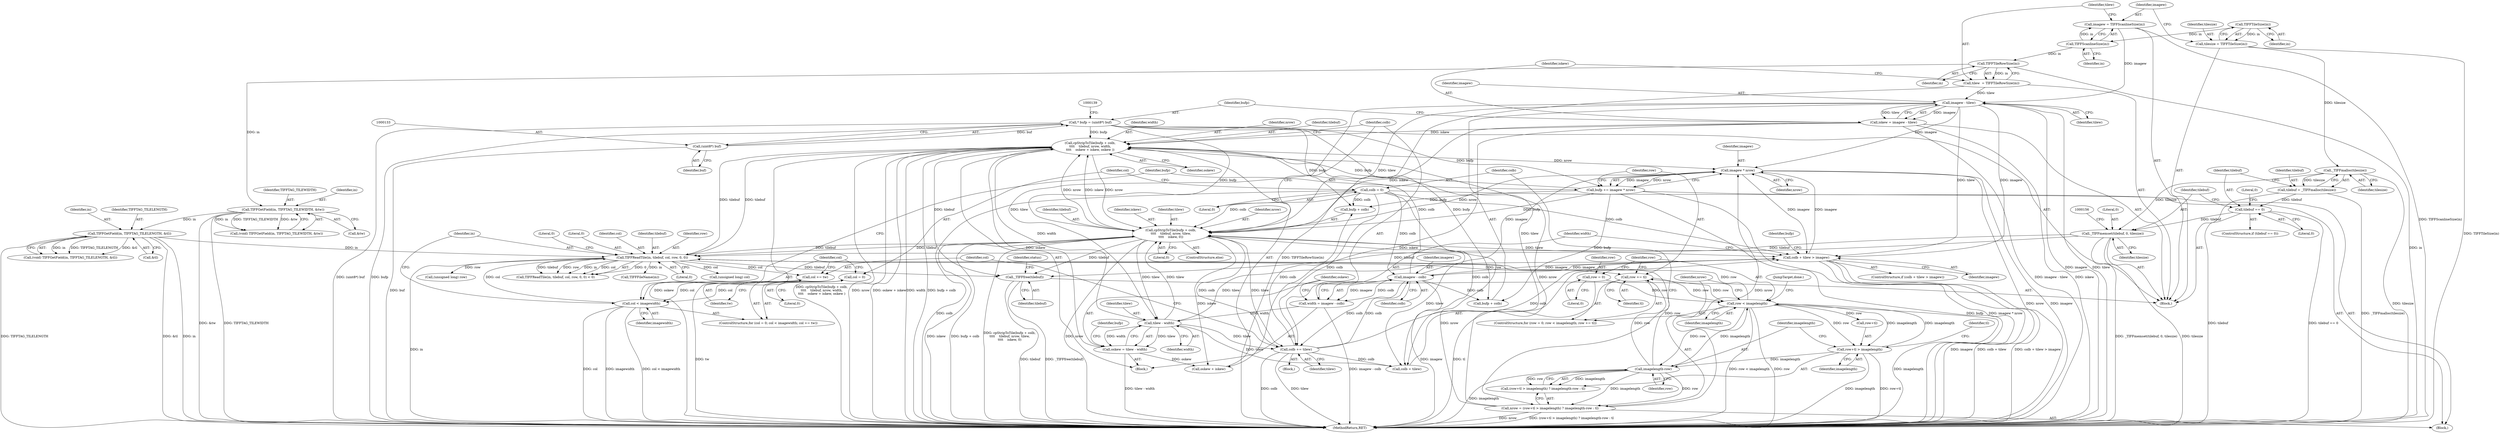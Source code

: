 digraph "1_libtiff_5ad9d8016fbb60109302d558f7edb2cb2a3bb8e3@API" {
"1000286" [label="(Call,_TIFFfree(tilebuf))"];
"1000256" [label="(Call,cpStripToTile(bufp + colb,\n\t\t\t\t    tilebuf, nrow, width,\n\t\t\t\t    oskew + iskew, oskew ))"];
"1000280" [label="(Call,bufp += imagew * nrow)"];
"1000282" [label="(Call,imagew * nrow)"];
"1000247" [label="(Call,imagew - colb)"];
"1000238" [label="(Call,colb + tilew > imagew)"];
"1000194" [label="(Call,colb = 0)"];
"1000277" [label="(Call,colb += tilew)"];
"1000253" [label="(Call,tilew - width)"];
"1000126" [label="(Call,imagew - tilew)"];
"1000114" [label="(Call,imagew = TIFFScanlineSize(in))"];
"1000116" [label="(Call,TIFFScanlineSize(in))"];
"1000110" [label="(Call,TIFFTileSize(in))"];
"1000119" [label="(Call,tilew  = TIFFTileRowSize(in))"];
"1000121" [label="(Call,TIFFTileRowSize(in))"];
"1000268" [label="(Call,cpStripToTile(bufp + colb,\n\t\t\t\t    tilebuf, nrow, tilew,\n\t\t\t\t    iskew, 0))"];
"1000130" [label="(Call,* bufp = (uint8*) buf)"];
"1000132" [label="(Call,(uint8*) buf)"];
"1000212" [label="(Call,TIFFReadTile(in, tilebuf, col, row, 0, 0))"];
"1000164" [label="(Call,TIFFGetField(in, TIFFTAG_TILELENGTH, &tl))"];
"1000157" [label="(Call,TIFFGetField(in, TIFFTAG_TILEWIDTH, &tw))"];
"1000151" [label="(Call,_TIFFmemset(tilebuf, 0, tilesize))"];
"1000146" [label="(Call,tilebuf == 0)"];
"1000141" [label="(Call,tilebuf = _TIFFmalloc(tilesize))"];
"1000143" [label="(Call,_TIFFmalloc(tilesize))"];
"1000108" [label="(Call,tilesize = TIFFTileSize(in))"];
"1000202" [label="(Call,col < imagewidth)"];
"1000199" [label="(Call,col = 0)"];
"1000205" [label="(Call,col += tw)"];
"1000189" [label="(Call,imagelength-row)"];
"1000184" [label="(Call,row+tl > imagelength)"];
"1000173" [label="(Call,row < imagelength)"];
"1000170" [label="(Call,row = 0)"];
"1000176" [label="(Call,row += tl)"];
"1000181" [label="(Call,nrow = (row+tl > imagelength) ? imagelength-row : tl)"];
"1000124" [label="(Call,iskew = imagew - tilew)"];
"1000245" [label="(Call,width = imagew - colb)"];
"1000251" [label="(Call,oskew = tilew - width)"];
"1000219" [label="(Literal,0)"];
"1000263" [label="(Call,oskew + iskew)"];
"1000274" [label="(Identifier,tilew)"];
"1000150" [label="(Literal,0)"];
"1000249" [label="(Identifier,colb)"];
"1000116" [label="(Call,TIFFScanlineSize(in))"];
"1000245" [label="(Call,width = imagew - colb)"];
"1000272" [label="(Identifier,tilebuf)"];
"1000191" [label="(Identifier,row)"];
"1000257" [label="(Call,bufp + colb)"];
"1000213" [label="(Identifier,in)"];
"1000280" [label="(Call,bufp += imagew * nrow)"];
"1000176" [label="(Call,row += tl)"];
"1000199" [label="(Call,col = 0)"];
"1000266" [label="(Identifier,oskew)"];
"1000179" [label="(Block,)"];
"1000192" [label="(Identifier,tl)"];
"1000125" [label="(Identifier,iskew)"];
"1000165" [label="(Identifier,in)"];
"1000143" [label="(Call,_TIFFmalloc(tilesize))"];
"1000275" [label="(Identifier,iskew)"];
"1000281" [label="(Identifier,bufp)"];
"1000154" [label="(Identifier,tilesize)"];
"1000254" [label="(Identifier,tilew)"];
"1000196" [label="(Literal,0)"];
"1000134" [label="(Identifier,buf)"];
"1000282" [label="(Call,imagew * nrow)"];
"1000239" [label="(Call,colb + tilew)"];
"1000230" [label="(Call,(unsigned long) row)"];
"1000270" [label="(Identifier,bufp)"];
"1000278" [label="(Identifier,colb)"];
"1000172" [label="(Literal,0)"];
"1000147" [label="(Identifier,tilebuf)"];
"1000183" [label="(Call,(row+tl > imagelength) ? imagelength-row : tl)"];
"1000212" [label="(Call,TIFFReadTile(in, tilebuf, col, row, 0, 0))"];
"1000185" [label="(Call,row+tl)"];
"1000166" [label="(Identifier,TIFFTAG_TILELENGTH)"];
"1000261" [label="(Identifier,nrow)"];
"1000243" [label="(Block,)"];
"1000142" [label="(Identifier,tilebuf)"];
"1000127" [label="(Identifier,imagew)"];
"1000132" [label="(Call,(uint8*) buf)"];
"1000177" [label="(Identifier,row)"];
"1000277" [label="(Call,colb += tilew)"];
"1000286" [label="(Call,_TIFFfree(tilebuf))"];
"1000211" [label="(Call,TIFFReadTile(in, tilebuf, col, row, 0, 0) < 0)"];
"1000148" [label="(Literal,0)"];
"1000203" [label="(Identifier,col)"];
"1000170" [label="(Call,row = 0)"];
"1000283" [label="(Identifier,imagew)"];
"1000167" [label="(Call,&tl)"];
"1000290" [label="(MethodReturn,RET)"];
"1000205" [label="(Call,col += tw)"];
"1000131" [label="(Identifier,bufp)"];
"1000174" [label="(Identifier,row)"];
"1000260" [label="(Identifier,tilebuf)"];
"1000164" [label="(Call,TIFFGetField(in, TIFFTAG_TILELENGTH, &tl))"];
"1000184" [label="(Call,row+tl > imagelength)"];
"1000190" [label="(Identifier,imagelength)"];
"1000182" [label="(Identifier,nrow)"];
"1000141" [label="(Call,tilebuf = _TIFFmalloc(tilesize))"];
"1000284" [label="(Identifier,nrow)"];
"1000151" [label="(Call,_TIFFmemset(tilebuf, 0, tilesize))"];
"1000287" [label="(Identifier,tilebuf)"];
"1000126" [label="(Call,imagew - tilew)"];
"1000207" [label="(Identifier,tw)"];
"1000237" [label="(ControlStructure,if (colb + tilew > imagew))"];
"1000267" [label="(ControlStructure,else)"];
"1000117" [label="(Identifier,in)"];
"1000251" [label="(Call,oskew = tilew - width)"];
"1000160" [label="(Call,&tw)"];
"1000268" [label="(Call,cpStripToTile(bufp + colb,\n\t\t\t\t    tilebuf, nrow, tilew,\n\t\t\t\t    iskew, 0))"];
"1000119" [label="(Call,tilew  = TIFFTileRowSize(in))"];
"1000217" [label="(Literal,0)"];
"1000157" [label="(Call,TIFFGetField(in, TIFFTAG_TILEWIDTH, &tw))"];
"1000224" [label="(Call,TIFFFileName(in))"];
"1000128" [label="(Identifier,tilew)"];
"1000158" [label="(Identifier,in)"];
"1000111" [label="(Identifier,in)"];
"1000215" [label="(Identifier,col)"];
"1000115" [label="(Identifier,imagew)"];
"1000201" [label="(Literal,0)"];
"1000279" [label="(Identifier,tilew)"];
"1000122" [label="(Identifier,in)"];
"1000130" [label="(Call,* bufp = (uint8*) buf)"];
"1000169" [label="(ControlStructure,for (row = 0; row < imagelength; row += tl))"];
"1000189" [label="(Call,imagelength-row)"];
"1000247" [label="(Call,imagew - colb)"];
"1000256" [label="(Call,cpStripToTile(bufp + colb,\n\t\t\t\t    tilebuf, nrow, width,\n\t\t\t\t    oskew + iskew, oskew ))"];
"1000109" [label="(Identifier,tilesize)"];
"1000188" [label="(Identifier,imagelength)"];
"1000181" [label="(Call,nrow = (row+tl > imagelength) ? imagelength-row : tl)"];
"1000200" [label="(Identifier,col)"];
"1000206" [label="(Identifier,col)"];
"1000159" [label="(Identifier,TIFFTAG_TILEWIDTH)"];
"1000121" [label="(Call,TIFFTileRowSize(in))"];
"1000110" [label="(Call,TIFFTileSize(in))"];
"1000195" [label="(Identifier,colb)"];
"1000153" [label="(Literal,0)"];
"1000218" [label="(Literal,0)"];
"1000253" [label="(Call,tilew - width)"];
"1000120" [label="(Identifier,tilew)"];
"1000144" [label="(Identifier,tilesize)"];
"1000124" [label="(Call,iskew = imagew - tilew)"];
"1000202" [label="(Call,col < imagewidth)"];
"1000248" [label="(Identifier,imagew)"];
"1000246" [label="(Identifier,width)"];
"1000198" [label="(ControlStructure,for (col = 0; col < imagewidth; col += tw))"];
"1000269" [label="(Call,bufp + colb)"];
"1000273" [label="(Identifier,nrow)"];
"1000146" [label="(Call,tilebuf == 0)"];
"1000175" [label="(Identifier,imagelength)"];
"1000162" [label="(Call,(void) TIFFGetField(in, TIFFTAG_TILELENGTH, &tl))"];
"1000155" [label="(Call,(void) TIFFGetField(in, TIFFTAG_TILEWIDTH, &tw))"];
"1000194" [label="(Call,colb = 0)"];
"1000108" [label="(Call,tilesize = TIFFTileSize(in))"];
"1000204" [label="(Identifier,imagewidth)"];
"1000214" [label="(Identifier,tilebuf)"];
"1000216" [label="(Identifier,row)"];
"1000242" [label="(Identifier,imagew)"];
"1000262" [label="(Identifier,width)"];
"1000258" [label="(Identifier,bufp)"];
"1000102" [label="(Block,)"];
"1000289" [label="(Identifier,status)"];
"1000178" [label="(Identifier,tl)"];
"1000173" [label="(Call,row < imagelength)"];
"1000208" [label="(Block,)"];
"1000114" [label="(Call,imagew = TIFFScanlineSize(in))"];
"1000238" [label="(Call,colb + tilew > imagew)"];
"1000227" [label="(Call,(unsigned long) col)"];
"1000145" [label="(ControlStructure,if (tilebuf == 0))"];
"1000285" [label="(JumpTarget,done:)"];
"1000152" [label="(Identifier,tilebuf)"];
"1000252" [label="(Identifier,oskew)"];
"1000276" [label="(Literal,0)"];
"1000171" [label="(Identifier,row)"];
"1000255" [label="(Identifier,width)"];
"1000286" -> "1000102"  [label="AST: "];
"1000286" -> "1000287"  [label="CFG: "];
"1000287" -> "1000286"  [label="AST: "];
"1000289" -> "1000286"  [label="CFG: "];
"1000286" -> "1000290"  [label="DDG: _TIFFfree(tilebuf)"];
"1000286" -> "1000290"  [label="DDG: tilebuf"];
"1000256" -> "1000286"  [label="DDG: tilebuf"];
"1000212" -> "1000286"  [label="DDG: tilebuf"];
"1000151" -> "1000286"  [label="DDG: tilebuf"];
"1000268" -> "1000286"  [label="DDG: tilebuf"];
"1000256" -> "1000243"  [label="AST: "];
"1000256" -> "1000266"  [label="CFG: "];
"1000257" -> "1000256"  [label="AST: "];
"1000260" -> "1000256"  [label="AST: "];
"1000261" -> "1000256"  [label="AST: "];
"1000262" -> "1000256"  [label="AST: "];
"1000263" -> "1000256"  [label="AST: "];
"1000266" -> "1000256"  [label="AST: "];
"1000278" -> "1000256"  [label="CFG: "];
"1000256" -> "1000290"  [label="DDG: oskew + iskew"];
"1000256" -> "1000290"  [label="DDG: oskew"];
"1000256" -> "1000290"  [label="DDG: width"];
"1000256" -> "1000290"  [label="DDG: bufp + colb"];
"1000256" -> "1000290"  [label="DDG: nrow"];
"1000256" -> "1000290"  [label="DDG: cpStripToTile(bufp + colb,\n\t\t\t\t    tilebuf, nrow, width,\n\t\t\t\t    oskew + iskew, oskew )"];
"1000256" -> "1000212"  [label="DDG: tilebuf"];
"1000280" -> "1000256"  [label="DDG: bufp"];
"1000130" -> "1000256"  [label="DDG: bufp"];
"1000247" -> "1000256"  [label="DDG: colb"];
"1000212" -> "1000256"  [label="DDG: tilebuf"];
"1000181" -> "1000256"  [label="DDG: nrow"];
"1000268" -> "1000256"  [label="DDG: nrow"];
"1000268" -> "1000256"  [label="DDG: iskew"];
"1000253" -> "1000256"  [label="DDG: width"];
"1000251" -> "1000256"  [label="DDG: oskew"];
"1000124" -> "1000256"  [label="DDG: iskew"];
"1000256" -> "1000268"  [label="DDG: nrow"];
"1000256" -> "1000282"  [label="DDG: nrow"];
"1000280" -> "1000179"  [label="AST: "];
"1000280" -> "1000282"  [label="CFG: "];
"1000281" -> "1000280"  [label="AST: "];
"1000282" -> "1000280"  [label="AST: "];
"1000177" -> "1000280"  [label="CFG: "];
"1000280" -> "1000290"  [label="DDG: imagew * nrow"];
"1000280" -> "1000290"  [label="DDG: bufp"];
"1000280" -> "1000257"  [label="DDG: bufp"];
"1000280" -> "1000268"  [label="DDG: bufp"];
"1000280" -> "1000269"  [label="DDG: bufp"];
"1000282" -> "1000280"  [label="DDG: imagew"];
"1000282" -> "1000280"  [label="DDG: nrow"];
"1000130" -> "1000280"  [label="DDG: bufp"];
"1000282" -> "1000284"  [label="CFG: "];
"1000283" -> "1000282"  [label="AST: "];
"1000284" -> "1000282"  [label="AST: "];
"1000282" -> "1000290"  [label="DDG: nrow"];
"1000282" -> "1000290"  [label="DDG: imagew"];
"1000282" -> "1000238"  [label="DDG: imagew"];
"1000247" -> "1000282"  [label="DDG: imagew"];
"1000126" -> "1000282"  [label="DDG: imagew"];
"1000238" -> "1000282"  [label="DDG: imagew"];
"1000181" -> "1000282"  [label="DDG: nrow"];
"1000268" -> "1000282"  [label="DDG: nrow"];
"1000247" -> "1000245"  [label="AST: "];
"1000247" -> "1000249"  [label="CFG: "];
"1000248" -> "1000247"  [label="AST: "];
"1000249" -> "1000247"  [label="AST: "];
"1000245" -> "1000247"  [label="CFG: "];
"1000247" -> "1000290"  [label="DDG: imagew"];
"1000247" -> "1000238"  [label="DDG: imagew"];
"1000247" -> "1000245"  [label="DDG: imagew"];
"1000247" -> "1000245"  [label="DDG: colb"];
"1000238" -> "1000247"  [label="DDG: imagew"];
"1000194" -> "1000247"  [label="DDG: colb"];
"1000277" -> "1000247"  [label="DDG: colb"];
"1000247" -> "1000257"  [label="DDG: colb"];
"1000247" -> "1000277"  [label="DDG: colb"];
"1000238" -> "1000237"  [label="AST: "];
"1000238" -> "1000242"  [label="CFG: "];
"1000239" -> "1000238"  [label="AST: "];
"1000242" -> "1000238"  [label="AST: "];
"1000246" -> "1000238"  [label="CFG: "];
"1000270" -> "1000238"  [label="CFG: "];
"1000238" -> "1000290"  [label="DDG: colb + tilew"];
"1000238" -> "1000290"  [label="DDG: colb + tilew > imagew"];
"1000238" -> "1000290"  [label="DDG: imagew"];
"1000194" -> "1000238"  [label="DDG: colb"];
"1000277" -> "1000238"  [label="DDG: colb"];
"1000126" -> "1000238"  [label="DDG: tilew"];
"1000126" -> "1000238"  [label="DDG: imagew"];
"1000253" -> "1000238"  [label="DDG: tilew"];
"1000268" -> "1000238"  [label="DDG: tilew"];
"1000194" -> "1000179"  [label="AST: "];
"1000194" -> "1000196"  [label="CFG: "];
"1000195" -> "1000194"  [label="AST: "];
"1000196" -> "1000194"  [label="AST: "];
"1000200" -> "1000194"  [label="CFG: "];
"1000194" -> "1000290"  [label="DDG: colb"];
"1000194" -> "1000239"  [label="DDG: colb"];
"1000194" -> "1000268"  [label="DDG: colb"];
"1000194" -> "1000269"  [label="DDG: colb"];
"1000194" -> "1000277"  [label="DDG: colb"];
"1000277" -> "1000208"  [label="AST: "];
"1000277" -> "1000279"  [label="CFG: "];
"1000278" -> "1000277"  [label="AST: "];
"1000279" -> "1000277"  [label="AST: "];
"1000206" -> "1000277"  [label="CFG: "];
"1000277" -> "1000290"  [label="DDG: colb"];
"1000277" -> "1000290"  [label="DDG: tilew"];
"1000277" -> "1000239"  [label="DDG: colb"];
"1000277" -> "1000268"  [label="DDG: colb"];
"1000277" -> "1000269"  [label="DDG: colb"];
"1000253" -> "1000277"  [label="DDG: tilew"];
"1000268" -> "1000277"  [label="DDG: tilew"];
"1000253" -> "1000251"  [label="AST: "];
"1000253" -> "1000255"  [label="CFG: "];
"1000254" -> "1000253"  [label="AST: "];
"1000255" -> "1000253"  [label="AST: "];
"1000251" -> "1000253"  [label="CFG: "];
"1000253" -> "1000239"  [label="DDG: tilew"];
"1000253" -> "1000251"  [label="DDG: tilew"];
"1000253" -> "1000251"  [label="DDG: width"];
"1000126" -> "1000253"  [label="DDG: tilew"];
"1000268" -> "1000253"  [label="DDG: tilew"];
"1000245" -> "1000253"  [label="DDG: width"];
"1000253" -> "1000268"  [label="DDG: tilew"];
"1000126" -> "1000124"  [label="AST: "];
"1000126" -> "1000128"  [label="CFG: "];
"1000127" -> "1000126"  [label="AST: "];
"1000128" -> "1000126"  [label="AST: "];
"1000124" -> "1000126"  [label="CFG: "];
"1000126" -> "1000290"  [label="DDG: imagew"];
"1000126" -> "1000290"  [label="DDG: tilew"];
"1000126" -> "1000124"  [label="DDG: imagew"];
"1000126" -> "1000124"  [label="DDG: tilew"];
"1000114" -> "1000126"  [label="DDG: imagew"];
"1000119" -> "1000126"  [label="DDG: tilew"];
"1000126" -> "1000239"  [label="DDG: tilew"];
"1000126" -> "1000268"  [label="DDG: tilew"];
"1000114" -> "1000102"  [label="AST: "];
"1000114" -> "1000116"  [label="CFG: "];
"1000115" -> "1000114"  [label="AST: "];
"1000116" -> "1000114"  [label="AST: "];
"1000120" -> "1000114"  [label="CFG: "];
"1000114" -> "1000290"  [label="DDG: TIFFScanlineSize(in)"];
"1000116" -> "1000114"  [label="DDG: in"];
"1000116" -> "1000117"  [label="CFG: "];
"1000117" -> "1000116"  [label="AST: "];
"1000110" -> "1000116"  [label="DDG: in"];
"1000116" -> "1000121"  [label="DDG: in"];
"1000110" -> "1000108"  [label="AST: "];
"1000110" -> "1000111"  [label="CFG: "];
"1000111" -> "1000110"  [label="AST: "];
"1000108" -> "1000110"  [label="CFG: "];
"1000110" -> "1000108"  [label="DDG: in"];
"1000119" -> "1000102"  [label="AST: "];
"1000119" -> "1000121"  [label="CFG: "];
"1000120" -> "1000119"  [label="AST: "];
"1000121" -> "1000119"  [label="AST: "];
"1000125" -> "1000119"  [label="CFG: "];
"1000119" -> "1000290"  [label="DDG: TIFFTileRowSize(in)"];
"1000121" -> "1000119"  [label="DDG: in"];
"1000121" -> "1000122"  [label="CFG: "];
"1000122" -> "1000121"  [label="AST: "];
"1000121" -> "1000290"  [label="DDG: in"];
"1000121" -> "1000157"  [label="DDG: in"];
"1000268" -> "1000267"  [label="AST: "];
"1000268" -> "1000276"  [label="CFG: "];
"1000269" -> "1000268"  [label="AST: "];
"1000272" -> "1000268"  [label="AST: "];
"1000273" -> "1000268"  [label="AST: "];
"1000274" -> "1000268"  [label="AST: "];
"1000275" -> "1000268"  [label="AST: "];
"1000276" -> "1000268"  [label="AST: "];
"1000278" -> "1000268"  [label="CFG: "];
"1000268" -> "1000290"  [label="DDG: iskew"];
"1000268" -> "1000290"  [label="DDG: bufp + colb"];
"1000268" -> "1000290"  [label="DDG: cpStripToTile(bufp + colb,\n\t\t\t\t    tilebuf, nrow, tilew,\n\t\t\t\t    iskew, 0)"];
"1000268" -> "1000290"  [label="DDG: nrow"];
"1000268" -> "1000212"  [label="DDG: tilebuf"];
"1000268" -> "1000239"  [label="DDG: tilew"];
"1000268" -> "1000263"  [label="DDG: iskew"];
"1000130" -> "1000268"  [label="DDG: bufp"];
"1000212" -> "1000268"  [label="DDG: tilebuf"];
"1000181" -> "1000268"  [label="DDG: nrow"];
"1000124" -> "1000268"  [label="DDG: iskew"];
"1000130" -> "1000102"  [label="AST: "];
"1000130" -> "1000132"  [label="CFG: "];
"1000131" -> "1000130"  [label="AST: "];
"1000132" -> "1000130"  [label="AST: "];
"1000139" -> "1000130"  [label="CFG: "];
"1000130" -> "1000290"  [label="DDG: (uint8*) buf"];
"1000130" -> "1000290"  [label="DDG: bufp"];
"1000132" -> "1000130"  [label="DDG: buf"];
"1000130" -> "1000257"  [label="DDG: bufp"];
"1000130" -> "1000269"  [label="DDG: bufp"];
"1000132" -> "1000134"  [label="CFG: "];
"1000133" -> "1000132"  [label="AST: "];
"1000134" -> "1000132"  [label="AST: "];
"1000132" -> "1000290"  [label="DDG: buf"];
"1000212" -> "1000211"  [label="AST: "];
"1000212" -> "1000218"  [label="CFG: "];
"1000213" -> "1000212"  [label="AST: "];
"1000214" -> "1000212"  [label="AST: "];
"1000215" -> "1000212"  [label="AST: "];
"1000216" -> "1000212"  [label="AST: "];
"1000217" -> "1000212"  [label="AST: "];
"1000218" -> "1000212"  [label="AST: "];
"1000219" -> "1000212"  [label="CFG: "];
"1000212" -> "1000290"  [label="DDG: in"];
"1000212" -> "1000176"  [label="DDG: row"];
"1000212" -> "1000205"  [label="DDG: col"];
"1000212" -> "1000211"  [label="DDG: 0"];
"1000212" -> "1000211"  [label="DDG: tilebuf"];
"1000212" -> "1000211"  [label="DDG: row"];
"1000212" -> "1000211"  [label="DDG: in"];
"1000212" -> "1000211"  [label="DDG: col"];
"1000164" -> "1000212"  [label="DDG: in"];
"1000151" -> "1000212"  [label="DDG: tilebuf"];
"1000202" -> "1000212"  [label="DDG: col"];
"1000189" -> "1000212"  [label="DDG: row"];
"1000173" -> "1000212"  [label="DDG: row"];
"1000212" -> "1000224"  [label="DDG: in"];
"1000212" -> "1000227"  [label="DDG: col"];
"1000212" -> "1000230"  [label="DDG: row"];
"1000164" -> "1000162"  [label="AST: "];
"1000164" -> "1000167"  [label="CFG: "];
"1000165" -> "1000164"  [label="AST: "];
"1000166" -> "1000164"  [label="AST: "];
"1000167" -> "1000164"  [label="AST: "];
"1000162" -> "1000164"  [label="CFG: "];
"1000164" -> "1000290"  [label="DDG: TIFFTAG_TILELENGTH"];
"1000164" -> "1000290"  [label="DDG: &tl"];
"1000164" -> "1000290"  [label="DDG: in"];
"1000164" -> "1000162"  [label="DDG: in"];
"1000164" -> "1000162"  [label="DDG: TIFFTAG_TILELENGTH"];
"1000164" -> "1000162"  [label="DDG: &tl"];
"1000157" -> "1000164"  [label="DDG: in"];
"1000157" -> "1000155"  [label="AST: "];
"1000157" -> "1000160"  [label="CFG: "];
"1000158" -> "1000157"  [label="AST: "];
"1000159" -> "1000157"  [label="AST: "];
"1000160" -> "1000157"  [label="AST: "];
"1000155" -> "1000157"  [label="CFG: "];
"1000157" -> "1000290"  [label="DDG: TIFFTAG_TILEWIDTH"];
"1000157" -> "1000290"  [label="DDG: &tw"];
"1000157" -> "1000155"  [label="DDG: in"];
"1000157" -> "1000155"  [label="DDG: TIFFTAG_TILEWIDTH"];
"1000157" -> "1000155"  [label="DDG: &tw"];
"1000151" -> "1000102"  [label="AST: "];
"1000151" -> "1000154"  [label="CFG: "];
"1000152" -> "1000151"  [label="AST: "];
"1000153" -> "1000151"  [label="AST: "];
"1000154" -> "1000151"  [label="AST: "];
"1000156" -> "1000151"  [label="CFG: "];
"1000151" -> "1000290"  [label="DDG: _TIFFmemset(tilebuf, 0, tilesize)"];
"1000151" -> "1000290"  [label="DDG: tilesize"];
"1000146" -> "1000151"  [label="DDG: tilebuf"];
"1000143" -> "1000151"  [label="DDG: tilesize"];
"1000146" -> "1000145"  [label="AST: "];
"1000146" -> "1000148"  [label="CFG: "];
"1000147" -> "1000146"  [label="AST: "];
"1000148" -> "1000146"  [label="AST: "];
"1000150" -> "1000146"  [label="CFG: "];
"1000152" -> "1000146"  [label="CFG: "];
"1000146" -> "1000290"  [label="DDG: tilebuf == 0"];
"1000146" -> "1000290"  [label="DDG: tilebuf"];
"1000141" -> "1000146"  [label="DDG: tilebuf"];
"1000141" -> "1000102"  [label="AST: "];
"1000141" -> "1000143"  [label="CFG: "];
"1000142" -> "1000141"  [label="AST: "];
"1000143" -> "1000141"  [label="AST: "];
"1000147" -> "1000141"  [label="CFG: "];
"1000141" -> "1000290"  [label="DDG: _TIFFmalloc(tilesize)"];
"1000143" -> "1000141"  [label="DDG: tilesize"];
"1000143" -> "1000144"  [label="CFG: "];
"1000144" -> "1000143"  [label="AST: "];
"1000143" -> "1000290"  [label="DDG: tilesize"];
"1000108" -> "1000143"  [label="DDG: tilesize"];
"1000108" -> "1000102"  [label="AST: "];
"1000109" -> "1000108"  [label="AST: "];
"1000115" -> "1000108"  [label="CFG: "];
"1000108" -> "1000290"  [label="DDG: TIFFTileSize(in)"];
"1000202" -> "1000198"  [label="AST: "];
"1000202" -> "1000204"  [label="CFG: "];
"1000203" -> "1000202"  [label="AST: "];
"1000204" -> "1000202"  [label="AST: "];
"1000213" -> "1000202"  [label="CFG: "];
"1000281" -> "1000202"  [label="CFG: "];
"1000202" -> "1000290"  [label="DDG: col"];
"1000202" -> "1000290"  [label="DDG: imagewidth"];
"1000202" -> "1000290"  [label="DDG: col < imagewidth"];
"1000199" -> "1000202"  [label="DDG: col"];
"1000205" -> "1000202"  [label="DDG: col"];
"1000199" -> "1000198"  [label="AST: "];
"1000199" -> "1000201"  [label="CFG: "];
"1000200" -> "1000199"  [label="AST: "];
"1000201" -> "1000199"  [label="AST: "];
"1000203" -> "1000199"  [label="CFG: "];
"1000205" -> "1000198"  [label="AST: "];
"1000205" -> "1000207"  [label="CFG: "];
"1000206" -> "1000205"  [label="AST: "];
"1000207" -> "1000205"  [label="AST: "];
"1000203" -> "1000205"  [label="CFG: "];
"1000205" -> "1000290"  [label="DDG: tw"];
"1000189" -> "1000183"  [label="AST: "];
"1000189" -> "1000191"  [label="CFG: "];
"1000190" -> "1000189"  [label="AST: "];
"1000191" -> "1000189"  [label="AST: "];
"1000183" -> "1000189"  [label="CFG: "];
"1000189" -> "1000290"  [label="DDG: imagelength"];
"1000189" -> "1000173"  [label="DDG: imagelength"];
"1000189" -> "1000176"  [label="DDG: row"];
"1000189" -> "1000181"  [label="DDG: imagelength"];
"1000189" -> "1000181"  [label="DDG: row"];
"1000189" -> "1000183"  [label="DDG: imagelength"];
"1000189" -> "1000183"  [label="DDG: row"];
"1000184" -> "1000189"  [label="DDG: imagelength"];
"1000173" -> "1000189"  [label="DDG: row"];
"1000184" -> "1000183"  [label="AST: "];
"1000184" -> "1000188"  [label="CFG: "];
"1000185" -> "1000184"  [label="AST: "];
"1000188" -> "1000184"  [label="AST: "];
"1000190" -> "1000184"  [label="CFG: "];
"1000192" -> "1000184"  [label="CFG: "];
"1000184" -> "1000290"  [label="DDG: row+tl"];
"1000184" -> "1000290"  [label="DDG: imagelength"];
"1000184" -> "1000173"  [label="DDG: imagelength"];
"1000173" -> "1000184"  [label="DDG: row"];
"1000173" -> "1000184"  [label="DDG: imagelength"];
"1000173" -> "1000169"  [label="AST: "];
"1000173" -> "1000175"  [label="CFG: "];
"1000174" -> "1000173"  [label="AST: "];
"1000175" -> "1000173"  [label="AST: "];
"1000182" -> "1000173"  [label="CFG: "];
"1000285" -> "1000173"  [label="CFG: "];
"1000173" -> "1000290"  [label="DDG: row < imagelength"];
"1000173" -> "1000290"  [label="DDG: row"];
"1000173" -> "1000290"  [label="DDG: imagelength"];
"1000170" -> "1000173"  [label="DDG: row"];
"1000176" -> "1000173"  [label="DDG: row"];
"1000173" -> "1000176"  [label="DDG: row"];
"1000173" -> "1000185"  [label="DDG: row"];
"1000170" -> "1000169"  [label="AST: "];
"1000170" -> "1000172"  [label="CFG: "];
"1000171" -> "1000170"  [label="AST: "];
"1000172" -> "1000170"  [label="AST: "];
"1000174" -> "1000170"  [label="CFG: "];
"1000176" -> "1000169"  [label="AST: "];
"1000176" -> "1000178"  [label="CFG: "];
"1000177" -> "1000176"  [label="AST: "];
"1000178" -> "1000176"  [label="AST: "];
"1000174" -> "1000176"  [label="CFG: "];
"1000176" -> "1000290"  [label="DDG: tl"];
"1000181" -> "1000179"  [label="AST: "];
"1000181" -> "1000183"  [label="CFG: "];
"1000182" -> "1000181"  [label="AST: "];
"1000183" -> "1000181"  [label="AST: "];
"1000195" -> "1000181"  [label="CFG: "];
"1000181" -> "1000290"  [label="DDG: nrow"];
"1000181" -> "1000290"  [label="DDG: (row+tl > imagelength) ? imagelength-row : tl"];
"1000124" -> "1000102"  [label="AST: "];
"1000125" -> "1000124"  [label="AST: "];
"1000131" -> "1000124"  [label="CFG: "];
"1000124" -> "1000290"  [label="DDG: imagew - tilew"];
"1000124" -> "1000290"  [label="DDG: iskew"];
"1000124" -> "1000263"  [label="DDG: iskew"];
"1000245" -> "1000243"  [label="AST: "];
"1000246" -> "1000245"  [label="AST: "];
"1000252" -> "1000245"  [label="CFG: "];
"1000245" -> "1000290"  [label="DDG: imagew - colb"];
"1000251" -> "1000243"  [label="AST: "];
"1000252" -> "1000251"  [label="AST: "];
"1000258" -> "1000251"  [label="CFG: "];
"1000251" -> "1000290"  [label="DDG: tilew - width"];
"1000251" -> "1000263"  [label="DDG: oskew"];
}
